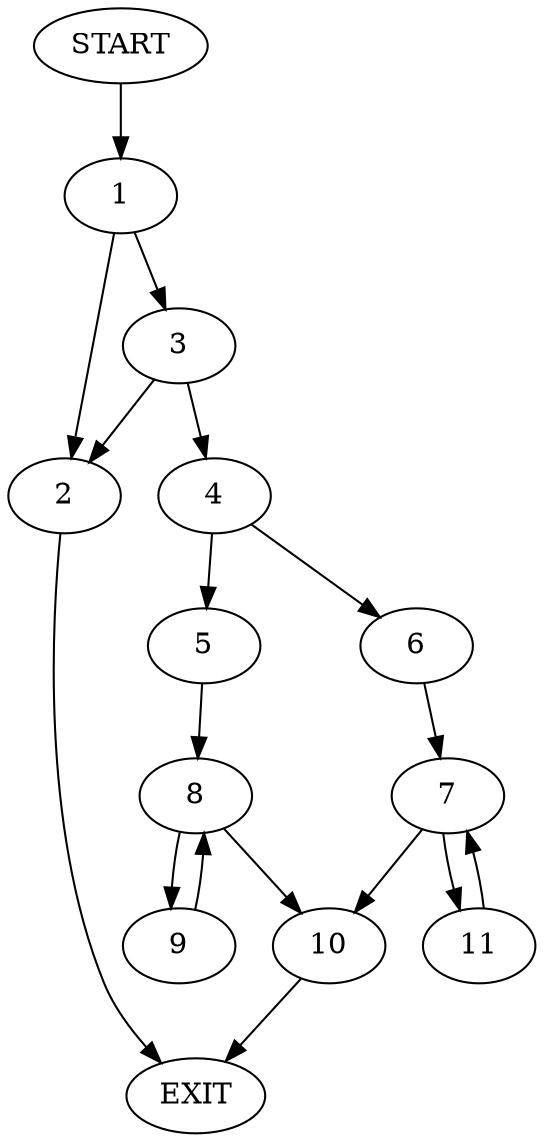 digraph {
0 [label="START"]
12 [label="EXIT"]
0 -> 1
1 -> 2
1 -> 3
3 -> 2
3 -> 4
2 -> 12
4 -> 5
4 -> 6
6 -> 7
5 -> 8
8 -> 9
8 -> 10
9 -> 8
10 -> 12
7 -> 11
7 -> 10
11 -> 7
}
